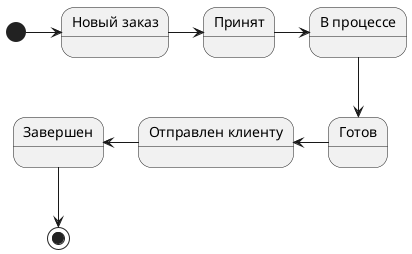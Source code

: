 @startuml


state "Новый заказ" as NewOrder
state "Принят" as AcceptedByHuckster
state "В процессе" as InProgress
state "Готов" as TransferredToHuckster
state "Отправлен клиенту" as Sent
state "Завершен" as Completed
[*] -right-> NewOrder
NewOrder -right-> AcceptedByHuckster
AcceptedByHuckster -right-> InProgress
InProgress -down-> TransferredToHuckster
TransferredToHuckster -left-> Sent
Sent -left-> Completed
Completed --> [*]
@enduml